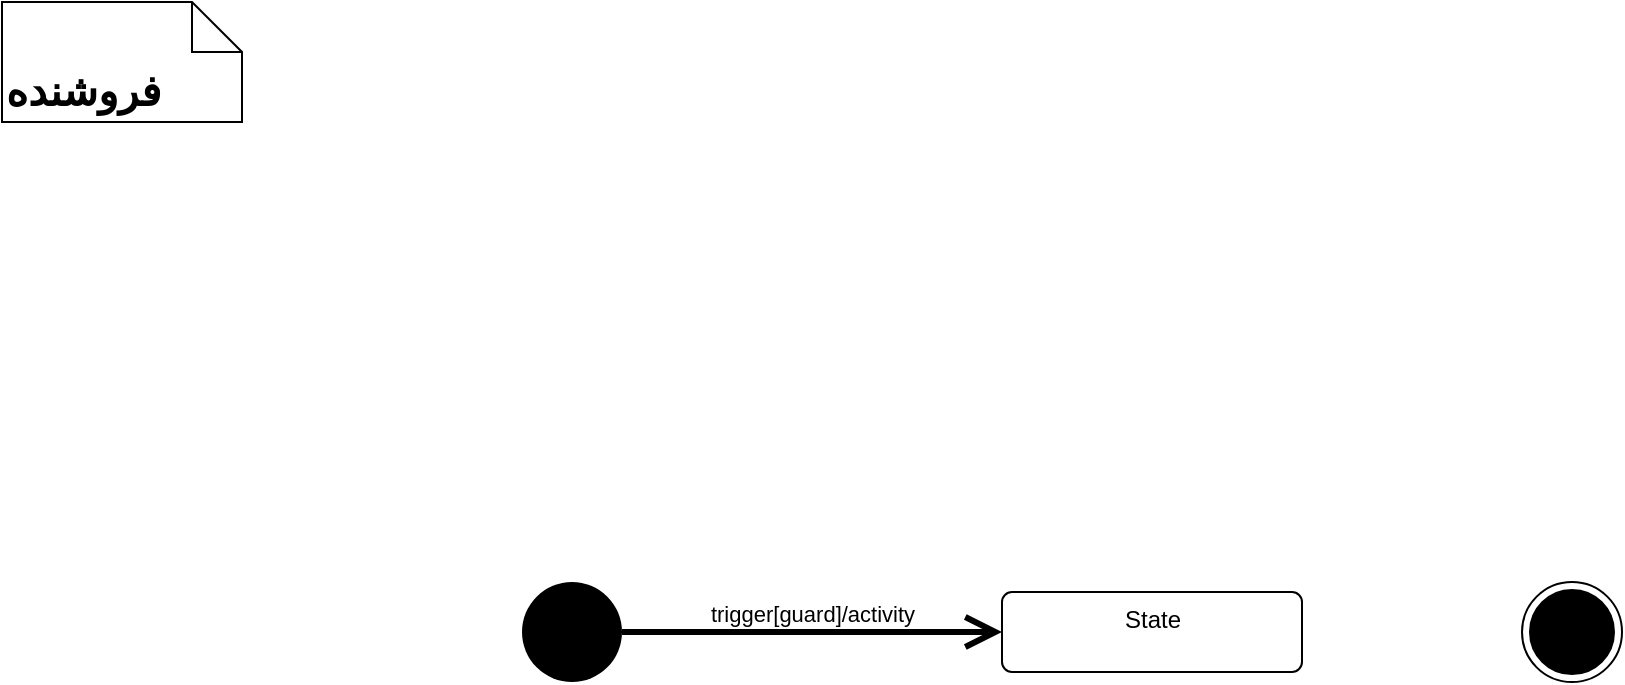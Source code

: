<mxfile version="14.1.4" type="github">
  <diagram name="Page-1" id="58cdce13-f638-feb5-8d6f-7d28b1aa9fa0">
    <mxGraphModel dx="1497" dy="852" grid="1" gridSize="10" guides="1" tooltips="1" connect="1" arrows="1" fold="1" page="1" pageScale="1" pageWidth="1100" pageHeight="850" background="#ffffff" math="0" shadow="0">
      <root>
        <mxCell id="0" />
        <mxCell id="1" parent="0" />
        <mxCell id="qLAmZXMIbUz67TFTp53_-2" value="State" style="html=1;align=center;verticalAlign=top;rounded=1;absoluteArcSize=1;arcSize=10;dashed=0;" vertex="1" parent="1">
          <mxGeometry x="500" y="295" width="150" height="40" as="geometry" />
        </mxCell>
        <mxCell id="qLAmZXMIbUz67TFTp53_-3" value="" style="ellipse;fillColor=#000000;strokeColor=none;" vertex="1" parent="1">
          <mxGeometry x="260" y="290" width="50" height="50" as="geometry" />
        </mxCell>
        <mxCell id="qLAmZXMIbUz67TFTp53_-4" value="" style="ellipse;html=1;shape=endState;fillColor=#000000;strokeColor=#000000;" vertex="1" parent="1">
          <mxGeometry x="760" y="290" width="50" height="50" as="geometry" />
        </mxCell>
        <mxCell id="qLAmZXMIbUz67TFTp53_-5" value="&lt;b&gt;&lt;font style=&quot;font-size: 21px&quot;&gt;فروشنده&lt;/font&gt;&lt;/b&gt;" style="shape=note2;boundedLbl=1;whiteSpace=wrap;html=1;size=25;verticalAlign=top;align=left;" vertex="1" parent="1">
          <mxGeometry width="120" height="60" as="geometry" />
        </mxCell>
        <mxCell id="qLAmZXMIbUz67TFTp53_-6" value="trigger[guard]/activity" style="edgeStyle=none;html=1;endArrow=open;endSize=12;strokeWidth=3;verticalAlign=bottom;exitX=1;exitY=0.5;exitDx=0;exitDy=0;entryX=0;entryY=0.5;entryDx=0;entryDy=0;" edge="1" parent="1" source="qLAmZXMIbUz67TFTp53_-3" target="qLAmZXMIbUz67TFTp53_-2">
          <mxGeometry width="160" relative="1" as="geometry">
            <mxPoint x="320" y="319.17" as="sourcePoint" />
            <mxPoint x="480" y="319.17" as="targetPoint" />
          </mxGeometry>
        </mxCell>
      </root>
    </mxGraphModel>
  </diagram>
</mxfile>
